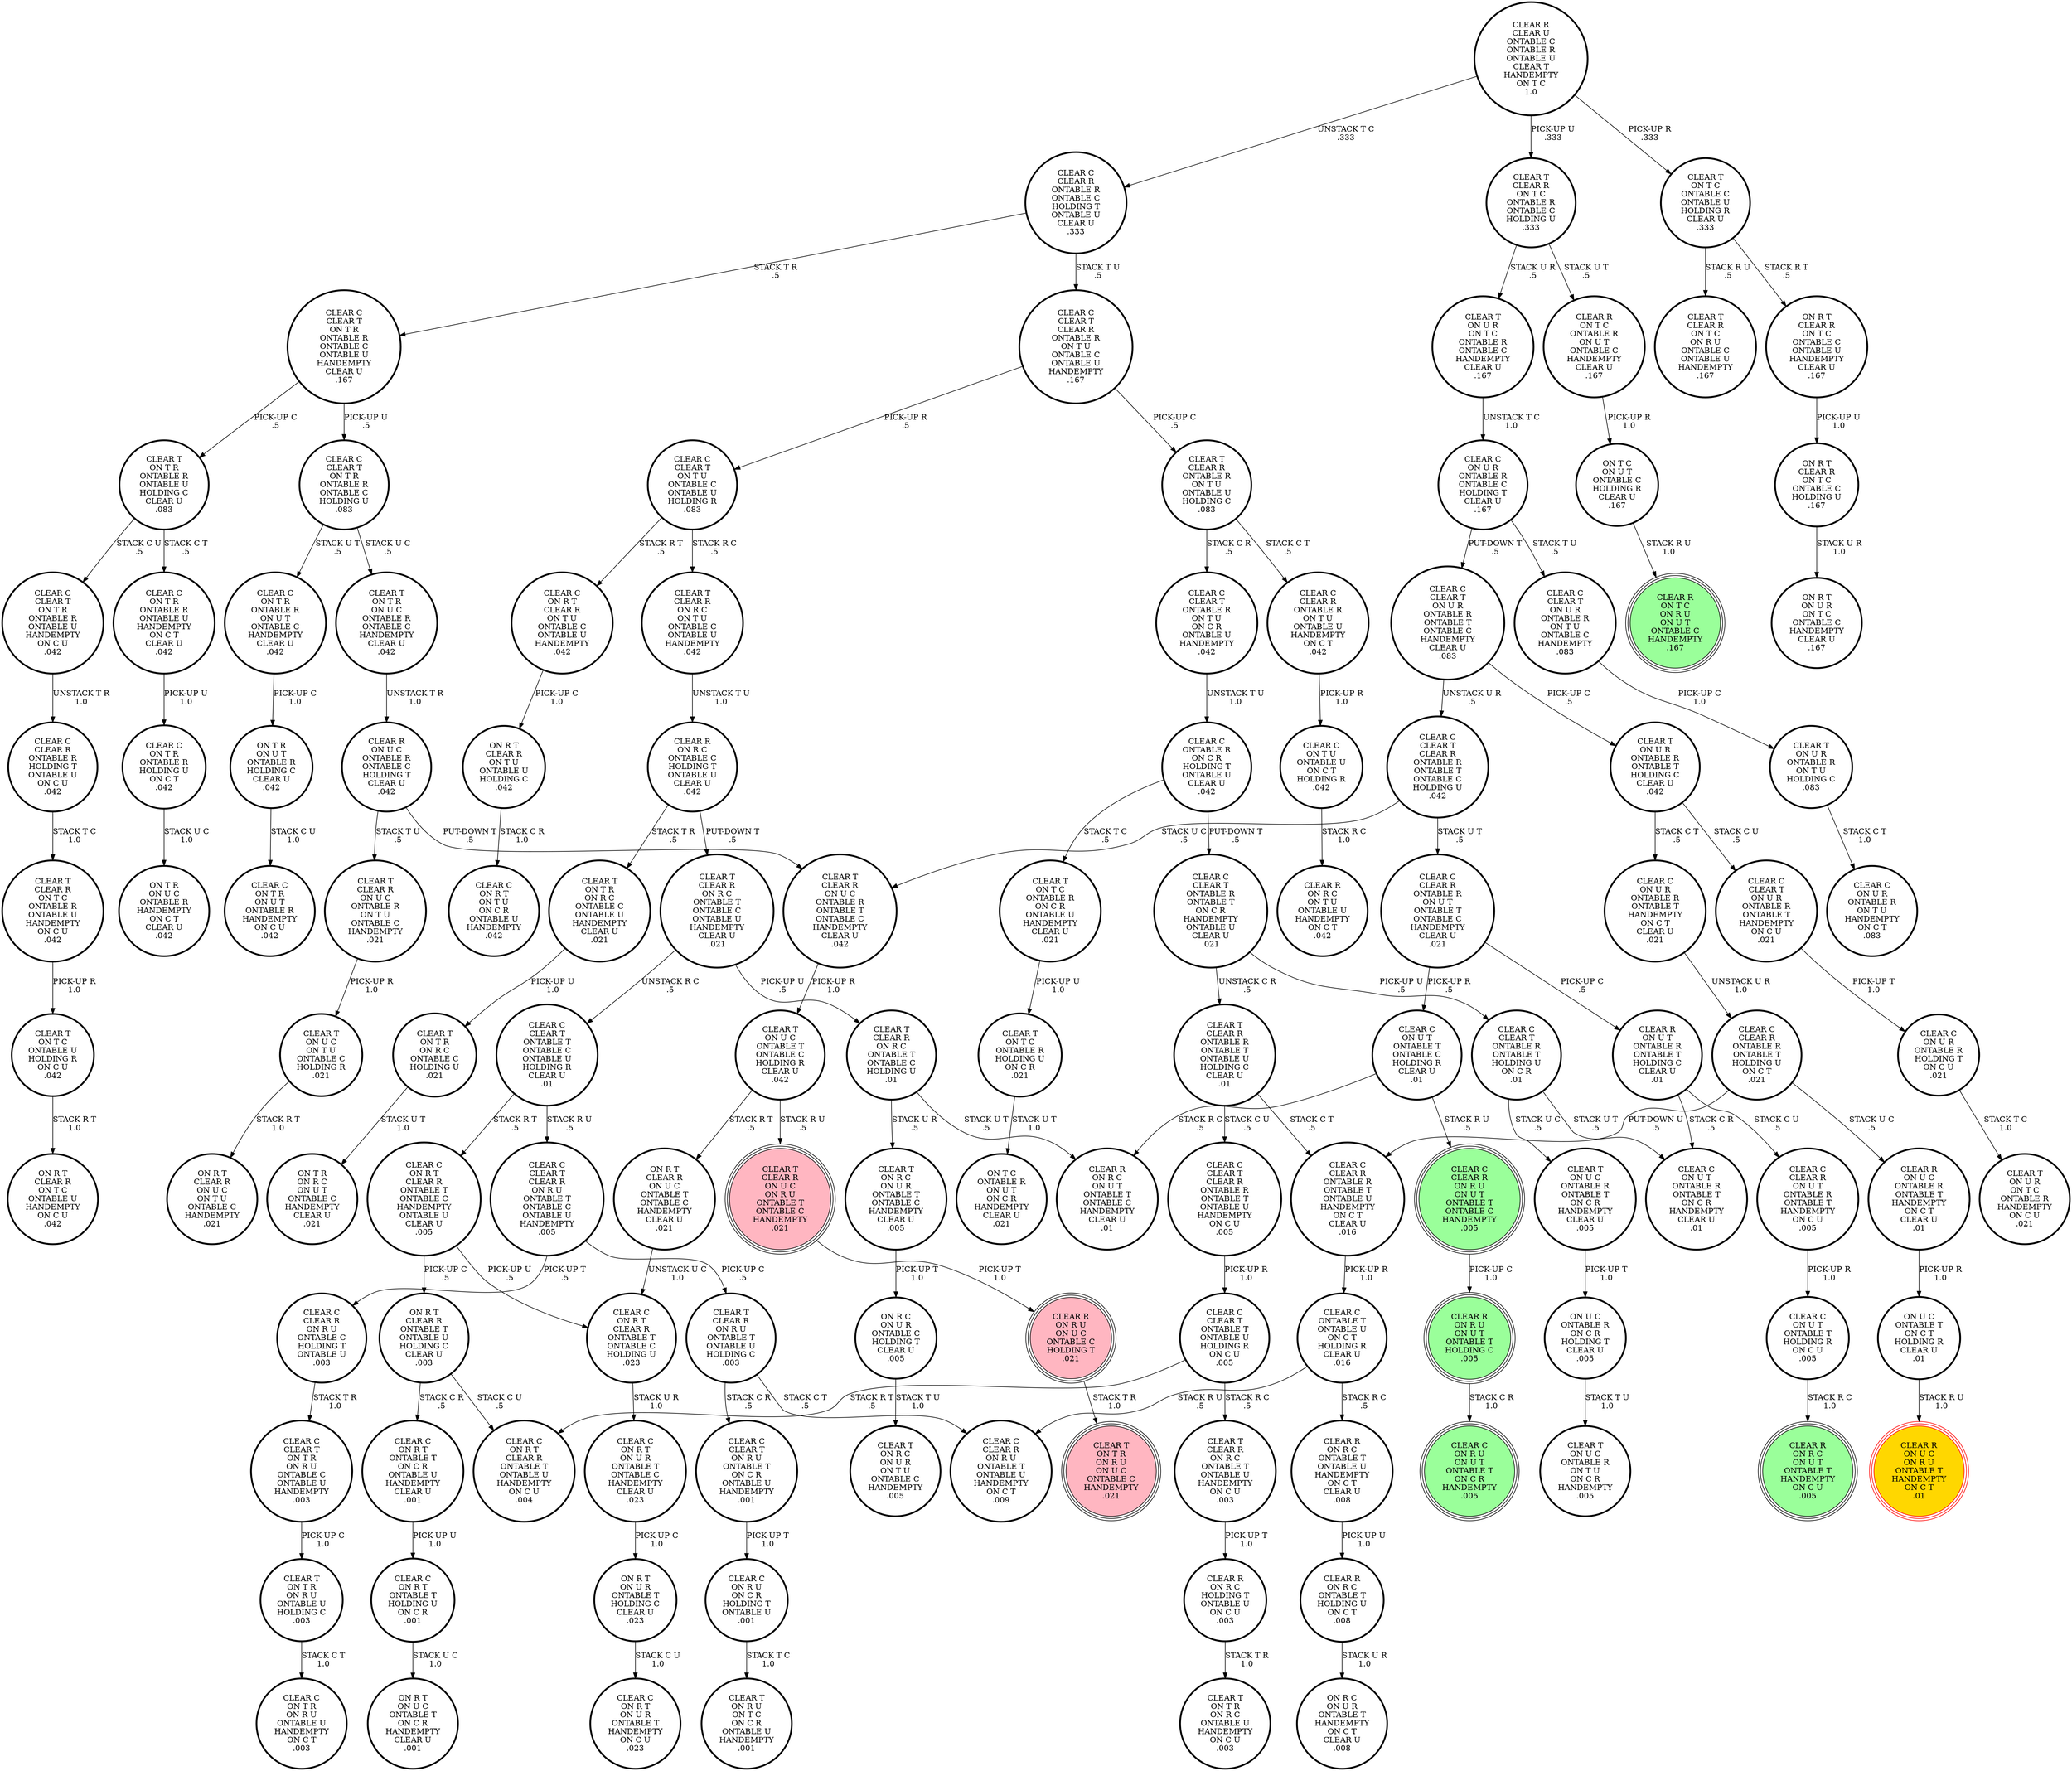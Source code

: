 digraph {
"CLEAR R\nON R C\nONTABLE T\nHOLDING U\nON C T\n.008\n" -> "ON R C\nON U R\nONTABLE T\nHANDEMPTY\nON C T\nCLEAR U\n.008\n"[label="STACK U R\n1.0\n"];
"CLEAR T\nCLEAR R\nON R C\nON T U\nONTABLE C\nONTABLE U\nHANDEMPTY\n.042\n" -> "CLEAR R\nON R C\nONTABLE C\nHOLDING T\nONTABLE U\nCLEAR U\n.042\n"[label="UNSTACK T U\n1.0\n"];
"CLEAR C\nCLEAR T\nONTABLE R\nON T U\nON C R\nONTABLE U\nHANDEMPTY\n.042\n" -> "CLEAR C\nONTABLE R\nON C R\nHOLDING T\nONTABLE U\nCLEAR U\n.042\n"[label="UNSTACK T U\n1.0\n"];
"CLEAR C\nON T R\nONTABLE R\nHOLDING U\nON C T\n.042\n" -> "ON T R\nON U C\nONTABLE R\nHANDEMPTY\nON C T\nCLEAR U\n.042\n"[label="STACK U C\n1.0\n"];
"CLEAR T\nCLEAR R\nON R C\nONTABLE T\nONTABLE C\nHOLDING U\n.01\n" -> "CLEAR T\nON R C\nON U R\nONTABLE T\nONTABLE C\nHANDEMPTY\nCLEAR U\n.005\n"[label="STACK U R\n.5\n"];
"CLEAR T\nCLEAR R\nON R C\nONTABLE T\nONTABLE C\nHOLDING U\n.01\n" -> "CLEAR R\nON R C\nON U T\nONTABLE T\nONTABLE C\nHANDEMPTY\nCLEAR U\n.01\n"[label="STACK U T\n.5\n"];
"CLEAR T\nON T R\nONTABLE R\nONTABLE U\nHOLDING C\nCLEAR U\n.083\n" -> "CLEAR C\nON T R\nONTABLE R\nONTABLE U\nHANDEMPTY\nON C T\nCLEAR U\n.042\n"[label="STACK C T\n.5\n"];
"CLEAR T\nON T R\nONTABLE R\nONTABLE U\nHOLDING C\nCLEAR U\n.083\n" -> "CLEAR C\nCLEAR T\nON T R\nONTABLE R\nONTABLE U\nHANDEMPTY\nON C U\n.042\n"[label="STACK C U\n.5\n"];
"CLEAR T\nON T R\nON U C\nONTABLE R\nONTABLE C\nHANDEMPTY\nCLEAR U\n.042\n" -> "CLEAR R\nON U C\nONTABLE R\nONTABLE C\nHOLDING T\nCLEAR U\n.042\n"[label="UNSTACK T R\n1.0\n"];
"CLEAR C\nON R T\nON U R\nONTABLE T\nONTABLE C\nHANDEMPTY\nCLEAR U\n.023\n" -> "ON R T\nON U R\nONTABLE T\nHOLDING C\nCLEAR U\n.023\n"[label="PICK-UP C\n1.0\n"];
"CLEAR C\nONTABLE T\nONTABLE U\nON C T\nHOLDING R\nCLEAR U\n.016\n" -> "CLEAR R\nON R C\nONTABLE T\nONTABLE U\nHANDEMPTY\nON C T\nCLEAR U\n.008\n"[label="STACK R C\n.5\n"];
"CLEAR C\nONTABLE T\nONTABLE U\nON C T\nHOLDING R\nCLEAR U\n.016\n" -> "CLEAR C\nCLEAR R\nON R U\nONTABLE T\nONTABLE U\nHANDEMPTY\nON C T\n.009\n"[label="STACK R U\n.5\n"];
"CLEAR T\nON T R\nON R U\nONTABLE U\nHOLDING C\n.003\n" -> "CLEAR C\nON T R\nON R U\nONTABLE U\nHANDEMPTY\nON C T\n.003\n"[label="STACK C T\n1.0\n"];
"CLEAR C\nCLEAR R\nONTABLE R\nONTABLE C\nHOLDING T\nONTABLE U\nCLEAR U\n.333\n" -> "CLEAR C\nCLEAR T\nCLEAR R\nONTABLE R\nON T U\nONTABLE C\nONTABLE U\nHANDEMPTY\n.167\n"[label="STACK T U\n.5\n"];
"CLEAR C\nCLEAR R\nONTABLE R\nONTABLE C\nHOLDING T\nONTABLE U\nCLEAR U\n.333\n" -> "CLEAR C\nCLEAR T\nON T R\nONTABLE R\nONTABLE C\nONTABLE U\nHANDEMPTY\nCLEAR U\n.167\n"[label="STACK T R\n.5\n"];
"CLEAR T\nCLEAR R\nON U C\nON R U\nONTABLE T\nONTABLE C\nHANDEMPTY\n.021\n" -> "CLEAR R\nON R U\nON U C\nONTABLE C\nHOLDING T\n.021\n"[label="PICK-UP T\n1.0\n"];
"CLEAR C\nCLEAR T\nON T R\nONTABLE R\nONTABLE U\nHANDEMPTY\nON C U\n.042\n" -> "CLEAR C\nCLEAR R\nONTABLE R\nHOLDING T\nONTABLE U\nON C U\n.042\n"[label="UNSTACK T R\n1.0\n"];
"CLEAR C\nCLEAR T\nONTABLE R\nONTABLE T\nON C R\nHANDEMPTY\nONTABLE U\nCLEAR U\n.021\n" -> "CLEAR C\nCLEAR T\nONTABLE R\nONTABLE T\nHOLDING U\nON C R\n.01\n"[label="PICK-UP U\n.5\n"];
"CLEAR C\nCLEAR T\nONTABLE R\nONTABLE T\nON C R\nHANDEMPTY\nONTABLE U\nCLEAR U\n.021\n" -> "CLEAR T\nCLEAR R\nONTABLE R\nONTABLE T\nONTABLE U\nHOLDING C\nCLEAR U\n.01\n"[label="UNSTACK C R\n.5\n"];
"CLEAR R\nON R C\nONTABLE C\nHOLDING T\nONTABLE U\nCLEAR U\n.042\n" -> "CLEAR T\nON T R\nON R C\nONTABLE C\nONTABLE U\nHANDEMPTY\nCLEAR U\n.021\n"[label="STACK T R\n.5\n"];
"CLEAR R\nON R C\nONTABLE C\nHOLDING T\nONTABLE U\nCLEAR U\n.042\n" -> "CLEAR T\nCLEAR R\nON R C\nONTABLE T\nONTABLE C\nONTABLE U\nHANDEMPTY\nCLEAR U\n.021\n"[label="PUT-DOWN T\n.5\n"];
"CLEAR C\nCLEAR T\nON T R\nON R U\nONTABLE C\nONTABLE U\nHANDEMPTY\n.003\n" -> "CLEAR T\nON T R\nON R U\nONTABLE U\nHOLDING C\n.003\n"[label="PICK-UP C\n1.0\n"];
"CLEAR C\nON U R\nONTABLE R\nONTABLE C\nHOLDING T\nCLEAR U\n.167\n" -> "CLEAR C\nCLEAR T\nON U R\nONTABLE R\nON T U\nONTABLE C\nHANDEMPTY\n.083\n"[label="STACK T U\n.5\n"];
"CLEAR C\nON U R\nONTABLE R\nONTABLE C\nHOLDING T\nCLEAR U\n.167\n" -> "CLEAR C\nCLEAR T\nON U R\nONTABLE R\nONTABLE T\nONTABLE C\nHANDEMPTY\nCLEAR U\n.083\n"[label="PUT-DOWN T\n.5\n"];
"CLEAR T\nON T R\nON R C\nONTABLE C\nHOLDING U\n.021\n" -> "ON T R\nON R C\nON U T\nONTABLE C\nHANDEMPTY\nCLEAR U\n.021\n"[label="STACK U T\n1.0\n"];
"CLEAR C\nON T R\nONTABLE R\nON U T\nONTABLE C\nHANDEMPTY\nCLEAR U\n.042\n" -> "ON T R\nON U T\nONTABLE R\nHOLDING C\nCLEAR U\n.042\n"[label="PICK-UP C\n1.0\n"];
"CLEAR C\nCLEAR T\nON U R\nONTABLE R\nONTABLE T\nONTABLE C\nHANDEMPTY\nCLEAR U\n.083\n" -> "CLEAR C\nCLEAR T\nCLEAR R\nONTABLE R\nONTABLE T\nONTABLE C\nHOLDING U\n.042\n"[label="UNSTACK U R\n.5\n"];
"CLEAR C\nCLEAR T\nON U R\nONTABLE R\nONTABLE T\nONTABLE C\nHANDEMPTY\nCLEAR U\n.083\n" -> "CLEAR T\nON U R\nONTABLE R\nONTABLE T\nHOLDING C\nCLEAR U\n.042\n"[label="PICK-UP C\n.5\n"];
"CLEAR C\nON U T\nONTABLE T\nHOLDING R\nON C U\n.005\n" -> "CLEAR R\nON R C\nON U T\nONTABLE T\nHANDEMPTY\nON C U\n.005\n"[label="STACK R C\n1.0\n"];
"CLEAR T\nCLEAR R\nON U C\nONTABLE R\nON T U\nONTABLE C\nHANDEMPTY\n.021\n" -> "CLEAR T\nON U C\nON T U\nONTABLE C\nHOLDING R\n.021\n"[label="PICK-UP R\n1.0\n"];
"CLEAR C\nCLEAR R\nONTABLE R\nHOLDING T\nONTABLE U\nON C U\n.042\n" -> "CLEAR T\nCLEAR R\nON T C\nONTABLE R\nONTABLE U\nHANDEMPTY\nON C U\n.042\n"[label="STACK T C\n1.0\n"];
"CLEAR R\nON U T\nONTABLE R\nONTABLE T\nHOLDING C\nCLEAR U\n.01\n" -> "CLEAR C\nON U T\nONTABLE R\nONTABLE T\nON C R\nHANDEMPTY\nCLEAR U\n.01\n"[label="STACK C R\n.5\n"];
"CLEAR R\nON U T\nONTABLE R\nONTABLE T\nHOLDING C\nCLEAR U\n.01\n" -> "CLEAR C\nCLEAR R\nON U T\nONTABLE R\nONTABLE T\nHANDEMPTY\nON C U\n.005\n"[label="STACK C U\n.5\n"];
"CLEAR C\nCLEAR T\nCLEAR R\nONTABLE R\nONTABLE T\nONTABLE U\nHANDEMPTY\nON C U\n.005\n" -> "CLEAR C\nCLEAR T\nONTABLE T\nONTABLE U\nHOLDING R\nON C U\n.005\n"[label="PICK-UP R\n1.0\n"];
"ON U C\nONTABLE R\nON C R\nHOLDING T\nCLEAR U\n.005\n" -> "CLEAR T\nON U C\nONTABLE R\nON T U\nON C R\nHANDEMPTY\n.005\n"[label="STACK T U\n1.0\n"];
"CLEAR C\nON T U\nONTABLE U\nON C T\nHOLDING R\n.042\n" -> "CLEAR R\nON R C\nON T U\nONTABLE U\nHANDEMPTY\nON C T\n.042\n"[label="STACK R C\n1.0\n"];
"CLEAR T\nCLEAR R\nON T C\nONTABLE R\nONTABLE C\nHOLDING U\n.333\n" -> "CLEAR T\nON U R\nON T C\nONTABLE R\nONTABLE C\nHANDEMPTY\nCLEAR U\n.167\n"[label="STACK U R\n.5\n"];
"CLEAR T\nCLEAR R\nON T C\nONTABLE R\nONTABLE C\nHOLDING U\n.333\n" -> "CLEAR R\nON T C\nONTABLE R\nON U T\nONTABLE C\nHANDEMPTY\nCLEAR U\n.167\n"[label="STACK U T\n.5\n"];
"CLEAR T\nON T C\nONTABLE U\nHOLDING R\nON C U\n.042\n" -> "ON R T\nCLEAR R\nON T C\nONTABLE U\nHANDEMPTY\nON C U\n.042\n"[label="STACK R T\n1.0\n"];
"ON R C\nON U R\nONTABLE C\nHOLDING T\nCLEAR U\n.005\n" -> "CLEAR T\nON R C\nON U R\nON T U\nONTABLE C\nHANDEMPTY\n.005\n"[label="STACK T U\n1.0\n"];
"CLEAR C\nCLEAR R\nON R U\nON U T\nONTABLE T\nONTABLE C\nHANDEMPTY\n.005\n" -> "CLEAR R\nON R U\nON U T\nONTABLE T\nHOLDING C\n.005\n"[label="PICK-UP C\n1.0\n"];
"ON R T\nCLEAR R\nON T C\nONTABLE C\nHOLDING U\n.167\n" -> "ON R T\nON U R\nON T C\nONTABLE C\nHANDEMPTY\nCLEAR U\n.167\n"[label="STACK U R\n1.0\n"];
"CLEAR R\nON T C\nONTABLE R\nON U T\nONTABLE C\nHANDEMPTY\nCLEAR U\n.167\n" -> "ON T C\nON U T\nONTABLE C\nHOLDING R\nCLEAR U\n.167\n"[label="PICK-UP R\n1.0\n"];
"CLEAR T\nON R C\nON U R\nONTABLE T\nONTABLE C\nHANDEMPTY\nCLEAR U\n.005\n" -> "ON R C\nON U R\nONTABLE C\nHOLDING T\nCLEAR U\n.005\n"[label="PICK-UP T\n1.0\n"];
"CLEAR T\nCLEAR R\nON R C\nONTABLE T\nONTABLE C\nONTABLE U\nHANDEMPTY\nCLEAR U\n.021\n" -> "CLEAR T\nCLEAR R\nON R C\nONTABLE T\nONTABLE C\nHOLDING U\n.01\n"[label="PICK-UP U\n.5\n"];
"CLEAR T\nCLEAR R\nON R C\nONTABLE T\nONTABLE C\nONTABLE U\nHANDEMPTY\nCLEAR U\n.021\n" -> "CLEAR C\nCLEAR T\nONTABLE T\nONTABLE C\nONTABLE U\nHOLDING R\nCLEAR U\n.01\n"[label="UNSTACK R C\n.5\n"];
"CLEAR C\nCLEAR R\nONTABLE R\nONTABLE T\nONTABLE U\nHANDEMPTY\nON C T\nCLEAR U\n.016\n" -> "CLEAR C\nONTABLE T\nONTABLE U\nON C T\nHOLDING R\nCLEAR U\n.016\n"[label="PICK-UP R\n1.0\n"];
"CLEAR C\nON T R\nONTABLE R\nONTABLE U\nHANDEMPTY\nON C T\nCLEAR U\n.042\n" -> "CLEAR C\nON T R\nONTABLE R\nHOLDING U\nON C T\n.042\n"[label="PICK-UP U\n1.0\n"];
"ON R T\nCLEAR R\nON T U\nONTABLE U\nHOLDING C\n.042\n" -> "CLEAR C\nON R T\nON T U\nON C R\nONTABLE U\nHANDEMPTY\n.042\n"[label="STACK C R\n1.0\n"];
"CLEAR T\nON U R\nONTABLE R\nON T U\nHOLDING C\n.083\n" -> "CLEAR C\nON U R\nONTABLE R\nON T U\nHANDEMPTY\nON C T\n.083\n"[label="STACK C T\n1.0\n"];
"CLEAR C\nON R T\nCLEAR R\nONTABLE T\nONTABLE C\nHOLDING U\n.023\n" -> "CLEAR C\nON R T\nON U R\nONTABLE T\nONTABLE C\nHANDEMPTY\nCLEAR U\n.023\n"[label="STACK U R\n1.0\n"];
"CLEAR C\nCLEAR T\nON T R\nONTABLE R\nONTABLE C\nONTABLE U\nHANDEMPTY\nCLEAR U\n.167\n" -> "CLEAR C\nCLEAR T\nON T R\nONTABLE R\nONTABLE C\nHOLDING U\n.083\n"[label="PICK-UP U\n.5\n"];
"CLEAR C\nCLEAR T\nON T R\nONTABLE R\nONTABLE C\nONTABLE U\nHANDEMPTY\nCLEAR U\n.167\n" -> "CLEAR T\nON T R\nONTABLE R\nONTABLE U\nHOLDING C\nCLEAR U\n.083\n"[label="PICK-UP C\n.5\n"];
"CLEAR C\nCLEAR T\nCLEAR R\nONTABLE R\nON T U\nONTABLE C\nONTABLE U\nHANDEMPTY\n.167\n" -> "CLEAR T\nCLEAR R\nONTABLE R\nON T U\nONTABLE U\nHOLDING C\n.083\n"[label="PICK-UP C\n.5\n"];
"CLEAR C\nCLEAR T\nCLEAR R\nONTABLE R\nON T U\nONTABLE C\nONTABLE U\nHANDEMPTY\n.167\n" -> "CLEAR C\nCLEAR T\nON T U\nONTABLE C\nONTABLE U\nHOLDING R\n.083\n"[label="PICK-UP R\n.5\n"];
"CLEAR C\nONTABLE R\nON C R\nHOLDING T\nONTABLE U\nCLEAR U\n.042\n" -> "CLEAR C\nCLEAR T\nONTABLE R\nONTABLE T\nON C R\nHANDEMPTY\nONTABLE U\nCLEAR U\n.021\n"[label="PUT-DOWN T\n.5\n"];
"CLEAR C\nONTABLE R\nON C R\nHOLDING T\nONTABLE U\nCLEAR U\n.042\n" -> "CLEAR T\nON T C\nONTABLE R\nON C R\nONTABLE U\nHANDEMPTY\nCLEAR U\n.021\n"[label="STACK T C\n.5\n"];
"CLEAR C\nON R T\nONTABLE T\nHOLDING U\nON C R\n.001\n" -> "ON R T\nON U C\nONTABLE T\nON C R\nHANDEMPTY\nCLEAR U\n.001\n"[label="STACK U C\n1.0\n"];
"ON R T\nON U R\nONTABLE T\nHOLDING C\nCLEAR U\n.023\n" -> "CLEAR C\nON R T\nON U R\nONTABLE T\nHANDEMPTY\nON C U\n.023\n"[label="STACK C U\n1.0\n"];
"CLEAR C\nCLEAR R\nON U T\nONTABLE R\nONTABLE T\nHANDEMPTY\nON C U\n.005\n" -> "CLEAR C\nON U T\nONTABLE T\nHOLDING R\nON C U\n.005\n"[label="PICK-UP R\n1.0\n"];
"CLEAR T\nON T R\nON R C\nONTABLE C\nONTABLE U\nHANDEMPTY\nCLEAR U\n.021\n" -> "CLEAR T\nON T R\nON R C\nONTABLE C\nHOLDING U\n.021\n"[label="PICK-UP U\n1.0\n"];
"ON T C\nON U T\nONTABLE C\nHOLDING R\nCLEAR U\n.167\n" -> "CLEAR R\nON T C\nON R U\nON U T\nONTABLE C\nHANDEMPTY\n.167\n"[label="STACK R U\n1.0\n"];
"ON U C\nONTABLE T\nON C T\nHOLDING R\nCLEAR U\n.01\n" -> "CLEAR R\nON U C\nON R U\nONTABLE T\nHANDEMPTY\nON C T\n.01\n"[label="STACK R U\n1.0\n"];
"CLEAR T\nON T C\nONTABLE C\nONTABLE U\nHOLDING R\nCLEAR U\n.333\n" -> "CLEAR T\nCLEAR R\nON T C\nON R U\nONTABLE C\nONTABLE U\nHANDEMPTY\n.167\n"[label="STACK R U\n.5\n"];
"CLEAR T\nON T C\nONTABLE C\nONTABLE U\nHOLDING R\nCLEAR U\n.333\n" -> "ON R T\nCLEAR R\nON T C\nONTABLE C\nONTABLE U\nHANDEMPTY\nCLEAR U\n.167\n"[label="STACK R T\n.5\n"];
"CLEAR C\nCLEAR R\nON R U\nONTABLE C\nHOLDING T\nONTABLE U\n.003\n" -> "CLEAR C\nCLEAR T\nON T R\nON R U\nONTABLE C\nONTABLE U\nHANDEMPTY\n.003\n"[label="STACK T R\n1.0\n"];
"CLEAR R\nON R U\nON U T\nONTABLE T\nHOLDING C\n.005\n" -> "CLEAR C\nON R U\nON U T\nONTABLE T\nON C R\nHANDEMPTY\n.005\n"[label="STACK C R\n1.0\n"];
"CLEAR R\nON R C\nHOLDING T\nONTABLE U\nON C U\n.003\n" -> "CLEAR T\nON T R\nON R C\nONTABLE U\nHANDEMPTY\nON C U\n.003\n"[label="STACK T R\n1.0\n"];
"ON R T\nCLEAR R\nONTABLE T\nONTABLE U\nHOLDING C\nCLEAR U\n.003\n" -> "CLEAR C\nON R T\nCLEAR R\nONTABLE T\nONTABLE U\nHANDEMPTY\nON C U\n.004\n"[label="STACK C U\n.5\n"];
"ON R T\nCLEAR R\nONTABLE T\nONTABLE U\nHOLDING C\nCLEAR U\n.003\n" -> "CLEAR C\nON R T\nONTABLE T\nON C R\nONTABLE U\nHANDEMPTY\nCLEAR U\n.001\n"[label="STACK C R\n.5\n"];
"CLEAR T\nON U C\nON T U\nONTABLE C\nHOLDING R\n.021\n" -> "ON R T\nCLEAR R\nON U C\nON T U\nONTABLE C\nHANDEMPTY\n.021\n"[label="STACK R T\n1.0\n"];
"CLEAR R\nON R C\nONTABLE T\nONTABLE U\nHANDEMPTY\nON C T\nCLEAR U\n.008\n" -> "CLEAR R\nON R C\nONTABLE T\nHOLDING U\nON C T\n.008\n"[label="PICK-UP U\n1.0\n"];
"CLEAR T\nCLEAR R\nON U C\nONTABLE R\nONTABLE T\nONTABLE C\nHANDEMPTY\nCLEAR U\n.042\n" -> "CLEAR T\nON U C\nONTABLE T\nONTABLE C\nHOLDING R\nCLEAR U\n.042\n"[label="PICK-UP R\n1.0\n"];
"CLEAR C\nCLEAR R\nONTABLE R\nONTABLE T\nHOLDING U\nON C T\n.021\n" -> "CLEAR R\nON U C\nONTABLE R\nONTABLE T\nHANDEMPTY\nON C T\nCLEAR U\n.01\n"[label="STACK U C\n.5\n"];
"CLEAR C\nCLEAR R\nONTABLE R\nONTABLE T\nHOLDING U\nON C T\n.021\n" -> "CLEAR C\nCLEAR R\nONTABLE R\nONTABLE T\nONTABLE U\nHANDEMPTY\nON C T\nCLEAR U\n.016\n"[label="PUT-DOWN U\n.5\n"];
"CLEAR C\nCLEAR T\nONTABLE T\nONTABLE U\nHOLDING R\nON C U\n.005\n" -> "CLEAR C\nON R T\nCLEAR R\nONTABLE T\nONTABLE U\nHANDEMPTY\nON C U\n.004\n"[label="STACK R T\n.5\n"];
"CLEAR C\nCLEAR T\nONTABLE T\nONTABLE U\nHOLDING R\nON C U\n.005\n" -> "CLEAR T\nCLEAR R\nON R C\nONTABLE T\nONTABLE U\nHANDEMPTY\nON C U\n.003\n"[label="STACK R C\n.5\n"];
"CLEAR T\nCLEAR R\nON R U\nONTABLE T\nONTABLE U\nHOLDING C\n.003\n" -> "CLEAR C\nCLEAR R\nON R U\nONTABLE T\nONTABLE U\nHANDEMPTY\nON C T\n.009\n"[label="STACK C T\n.5\n"];
"CLEAR T\nCLEAR R\nON R U\nONTABLE T\nONTABLE U\nHOLDING C\n.003\n" -> "CLEAR C\nCLEAR T\nON R U\nONTABLE T\nON C R\nONTABLE U\nHANDEMPTY\n.001\n"[label="STACK C R\n.5\n"];
"ON R T\nCLEAR R\nON U C\nONTABLE T\nONTABLE C\nHANDEMPTY\nCLEAR U\n.021\n" -> "CLEAR C\nON R T\nCLEAR R\nONTABLE T\nONTABLE C\nHOLDING U\n.023\n"[label="UNSTACK U C\n1.0\n"];
"CLEAR C\nCLEAR T\nCLEAR R\nON R U\nONTABLE T\nONTABLE C\nONTABLE U\nHANDEMPTY\n.005\n" -> "CLEAR T\nCLEAR R\nON R U\nONTABLE T\nONTABLE U\nHOLDING C\n.003\n"[label="PICK-UP C\n.5\n"];
"CLEAR C\nCLEAR T\nCLEAR R\nON R U\nONTABLE T\nONTABLE C\nONTABLE U\nHANDEMPTY\n.005\n" -> "CLEAR C\nCLEAR R\nON R U\nONTABLE C\nHOLDING T\nONTABLE U\n.003\n"[label="PICK-UP T\n.5\n"];
"ON R T\nCLEAR R\nON T C\nONTABLE C\nONTABLE U\nHANDEMPTY\nCLEAR U\n.167\n" -> "ON R T\nCLEAR R\nON T C\nONTABLE C\nHOLDING U\n.167\n"[label="PICK-UP U\n1.0\n"];
"CLEAR C\nCLEAR T\nON T R\nONTABLE R\nONTABLE C\nHOLDING U\n.083\n" -> "CLEAR T\nON T R\nON U C\nONTABLE R\nONTABLE C\nHANDEMPTY\nCLEAR U\n.042\n"[label="STACK U C\n.5\n"];
"CLEAR C\nCLEAR T\nON T R\nONTABLE R\nONTABLE C\nHOLDING U\n.083\n" -> "CLEAR C\nON T R\nONTABLE R\nON U T\nONTABLE C\nHANDEMPTY\nCLEAR U\n.042\n"[label="STACK U T\n.5\n"];
"CLEAR T\nON U C\nONTABLE R\nONTABLE T\nON C R\nHANDEMPTY\nCLEAR U\n.005\n" -> "ON U C\nONTABLE R\nON C R\nHOLDING T\nCLEAR U\n.005\n"[label="PICK-UP T\n1.0\n"];
"ON T R\nON U T\nONTABLE R\nHOLDING C\nCLEAR U\n.042\n" -> "CLEAR C\nON T R\nON U T\nONTABLE R\nHANDEMPTY\nON C U\n.042\n"[label="STACK C U\n1.0\n"];
"CLEAR T\nCLEAR R\nON T C\nONTABLE R\nONTABLE U\nHANDEMPTY\nON C U\n.042\n" -> "CLEAR T\nON T C\nONTABLE U\nHOLDING R\nON C U\n.042\n"[label="PICK-UP R\n1.0\n"];
"CLEAR C\nCLEAR T\nCLEAR R\nONTABLE R\nONTABLE T\nONTABLE C\nHOLDING U\n.042\n" -> "CLEAR T\nCLEAR R\nON U C\nONTABLE R\nONTABLE T\nONTABLE C\nHANDEMPTY\nCLEAR U\n.042\n"[label="STACK U C\n.5\n"];
"CLEAR C\nCLEAR T\nCLEAR R\nONTABLE R\nONTABLE T\nONTABLE C\nHOLDING U\n.042\n" -> "CLEAR C\nCLEAR R\nONTABLE R\nON U T\nONTABLE T\nONTABLE C\nHANDEMPTY\nCLEAR U\n.021\n"[label="STACK U T\n.5\n"];
"CLEAR C\nON U R\nONTABLE R\nONTABLE T\nHANDEMPTY\nON C T\nCLEAR U\n.021\n" -> "CLEAR C\nCLEAR R\nONTABLE R\nONTABLE T\nHOLDING U\nON C T\n.021\n"[label="UNSTACK U R\n1.0\n"];
"CLEAR R\nON R U\nON U C\nONTABLE C\nHOLDING T\n.021\n" -> "CLEAR T\nON T R\nON R U\nON U C\nONTABLE C\nHANDEMPTY\n.021\n"[label="STACK T R\n1.0\n"];
"CLEAR C\nCLEAR T\nON U R\nONTABLE R\nON T U\nONTABLE C\nHANDEMPTY\n.083\n" -> "CLEAR T\nON U R\nONTABLE R\nON T U\nHOLDING C\n.083\n"[label="PICK-UP C\n1.0\n"];
"CLEAR C\nON R T\nCLEAR R\nONTABLE T\nONTABLE C\nHANDEMPTY\nONTABLE U\nCLEAR U\n.005\n" -> "ON R T\nCLEAR R\nONTABLE T\nONTABLE U\nHOLDING C\nCLEAR U\n.003\n"[label="PICK-UP C\n.5\n"];
"CLEAR C\nON R T\nCLEAR R\nONTABLE T\nONTABLE C\nHANDEMPTY\nONTABLE U\nCLEAR U\n.005\n" -> "CLEAR C\nON R T\nCLEAR R\nONTABLE T\nONTABLE C\nHOLDING U\n.023\n"[label="PICK-UP U\n.5\n"];
"CLEAR T\nON T C\nONTABLE R\nHOLDING U\nON C R\n.021\n" -> "ON T C\nONTABLE R\nON U T\nON C R\nHANDEMPTY\nCLEAR U\n.021\n"[label="STACK U T\n1.0\n"];
"CLEAR C\nCLEAR T\nON U R\nONTABLE R\nONTABLE T\nHANDEMPTY\nON C U\n.021\n" -> "CLEAR C\nON U R\nONTABLE R\nHOLDING T\nON C U\n.021\n"[label="PICK-UP T\n1.0\n"];
"CLEAR R\nCLEAR U\nONTABLE C\nONTABLE R\nONTABLE U\nCLEAR T\nHANDEMPTY\nON T C\n1.0\n" -> "CLEAR C\nCLEAR R\nONTABLE R\nONTABLE C\nHOLDING T\nONTABLE U\nCLEAR U\n.333\n"[label="UNSTACK T C\n.333\n"];
"CLEAR R\nCLEAR U\nONTABLE C\nONTABLE R\nONTABLE U\nCLEAR T\nHANDEMPTY\nON T C\n1.0\n" -> "CLEAR T\nCLEAR R\nON T C\nONTABLE R\nONTABLE C\nHOLDING U\n.333\n"[label="PICK-UP U\n.333\n"];
"CLEAR R\nCLEAR U\nONTABLE C\nONTABLE R\nONTABLE U\nCLEAR T\nHANDEMPTY\nON T C\n1.0\n" -> "CLEAR T\nON T C\nONTABLE C\nONTABLE U\nHOLDING R\nCLEAR U\n.333\n"[label="PICK-UP R\n.333\n"];
"CLEAR R\nON U C\nONTABLE R\nONTABLE C\nHOLDING T\nCLEAR U\n.042\n" -> "CLEAR T\nCLEAR R\nON U C\nONTABLE R\nONTABLE T\nONTABLE C\nHANDEMPTY\nCLEAR U\n.042\n"[label="PUT-DOWN T\n.5\n"];
"CLEAR R\nON U C\nONTABLE R\nONTABLE C\nHOLDING T\nCLEAR U\n.042\n" -> "CLEAR T\nCLEAR R\nON U C\nONTABLE R\nON T U\nONTABLE C\nHANDEMPTY\n.021\n"[label="STACK T U\n.5\n"];
"CLEAR C\nCLEAR R\nONTABLE R\nON T U\nONTABLE U\nHANDEMPTY\nON C T\n.042\n" -> "CLEAR C\nON T U\nONTABLE U\nON C T\nHOLDING R\n.042\n"[label="PICK-UP R\n1.0\n"];
"CLEAR T\nON U R\nON T C\nONTABLE R\nONTABLE C\nHANDEMPTY\nCLEAR U\n.167\n" -> "CLEAR C\nON U R\nONTABLE R\nONTABLE C\nHOLDING T\nCLEAR U\n.167\n"[label="UNSTACK T C\n1.0\n"];
"CLEAR C\nON R U\nON C R\nHOLDING T\nONTABLE U\n.001\n" -> "CLEAR T\nON R U\nON T C\nON C R\nONTABLE U\nHANDEMPTY\n.001\n"[label="STACK T C\n1.0\n"];
"CLEAR C\nON U R\nONTABLE R\nHOLDING T\nON C U\n.021\n" -> "CLEAR T\nON U R\nON T C\nONTABLE R\nHANDEMPTY\nON C U\n.021\n"[label="STACK T C\n1.0\n"];
"CLEAR C\nCLEAR T\nON R U\nONTABLE T\nON C R\nONTABLE U\nHANDEMPTY\n.001\n" -> "CLEAR C\nON R U\nON C R\nHOLDING T\nONTABLE U\n.001\n"[label="PICK-UP T\n1.0\n"];
"CLEAR T\nON U C\nONTABLE T\nONTABLE C\nHOLDING R\nCLEAR U\n.042\n" -> "CLEAR T\nCLEAR R\nON U C\nON R U\nONTABLE T\nONTABLE C\nHANDEMPTY\n.021\n"[label="STACK R U\n.5\n"];
"CLEAR T\nON U C\nONTABLE T\nONTABLE C\nHOLDING R\nCLEAR U\n.042\n" -> "ON R T\nCLEAR R\nON U C\nONTABLE T\nONTABLE C\nHANDEMPTY\nCLEAR U\n.021\n"[label="STACK R T\n.5\n"];
"CLEAR C\nCLEAR R\nONTABLE R\nON U T\nONTABLE T\nONTABLE C\nHANDEMPTY\nCLEAR U\n.021\n" -> "CLEAR C\nON U T\nONTABLE T\nONTABLE C\nHOLDING R\nCLEAR U\n.01\n"[label="PICK-UP R\n.5\n"];
"CLEAR C\nCLEAR R\nONTABLE R\nON U T\nONTABLE T\nONTABLE C\nHANDEMPTY\nCLEAR U\n.021\n" -> "CLEAR R\nON U T\nONTABLE R\nONTABLE T\nHOLDING C\nCLEAR U\n.01\n"[label="PICK-UP C\n.5\n"];
"CLEAR C\nCLEAR T\nONTABLE R\nONTABLE T\nHOLDING U\nON C R\n.01\n" -> "CLEAR C\nON U T\nONTABLE R\nONTABLE T\nON C R\nHANDEMPTY\nCLEAR U\n.01\n"[label="STACK U T\n.5\n"];
"CLEAR C\nCLEAR T\nONTABLE R\nONTABLE T\nHOLDING U\nON C R\n.01\n" -> "CLEAR T\nON U C\nONTABLE R\nONTABLE T\nON C R\nHANDEMPTY\nCLEAR U\n.005\n"[label="STACK U C\n.5\n"];
"CLEAR R\nON U C\nONTABLE R\nONTABLE T\nHANDEMPTY\nON C T\nCLEAR U\n.01\n" -> "ON U C\nONTABLE T\nON C T\nHOLDING R\nCLEAR U\n.01\n"[label="PICK-UP R\n1.0\n"];
"CLEAR C\nON U T\nONTABLE T\nONTABLE C\nHOLDING R\nCLEAR U\n.01\n" -> "CLEAR C\nCLEAR R\nON R U\nON U T\nONTABLE T\nONTABLE C\nHANDEMPTY\n.005\n"[label="STACK R U\n.5\n"];
"CLEAR C\nON U T\nONTABLE T\nONTABLE C\nHOLDING R\nCLEAR U\n.01\n" -> "CLEAR R\nON R C\nON U T\nONTABLE T\nONTABLE C\nHANDEMPTY\nCLEAR U\n.01\n"[label="STACK R C\n.5\n"];
"CLEAR T\nON U R\nONTABLE R\nONTABLE T\nHOLDING C\nCLEAR U\n.042\n" -> "CLEAR C\nON U R\nONTABLE R\nONTABLE T\nHANDEMPTY\nON C T\nCLEAR U\n.021\n"[label="STACK C T\n.5\n"];
"CLEAR T\nON U R\nONTABLE R\nONTABLE T\nHOLDING C\nCLEAR U\n.042\n" -> "CLEAR C\nCLEAR T\nON U R\nONTABLE R\nONTABLE T\nHANDEMPTY\nON C U\n.021\n"[label="STACK C U\n.5\n"];
"CLEAR C\nCLEAR T\nON T U\nONTABLE C\nONTABLE U\nHOLDING R\n.083\n" -> "CLEAR C\nON R T\nCLEAR R\nON T U\nONTABLE C\nONTABLE U\nHANDEMPTY\n.042\n"[label="STACK R T\n.5\n"];
"CLEAR C\nCLEAR T\nON T U\nONTABLE C\nONTABLE U\nHOLDING R\n.083\n" -> "CLEAR T\nCLEAR R\nON R C\nON T U\nONTABLE C\nONTABLE U\nHANDEMPTY\n.042\n"[label="STACK R C\n.5\n"];
"CLEAR C\nCLEAR T\nONTABLE T\nONTABLE C\nONTABLE U\nHOLDING R\nCLEAR U\n.01\n" -> "CLEAR C\nON R T\nCLEAR R\nONTABLE T\nONTABLE C\nHANDEMPTY\nONTABLE U\nCLEAR U\n.005\n"[label="STACK R T\n.5\n"];
"CLEAR C\nCLEAR T\nONTABLE T\nONTABLE C\nONTABLE U\nHOLDING R\nCLEAR U\n.01\n" -> "CLEAR C\nCLEAR T\nCLEAR R\nON R U\nONTABLE T\nONTABLE C\nONTABLE U\nHANDEMPTY\n.005\n"[label="STACK R U\n.5\n"];
"CLEAR T\nCLEAR R\nONTABLE R\nONTABLE T\nONTABLE U\nHOLDING C\nCLEAR U\n.01\n" -> "CLEAR C\nCLEAR R\nONTABLE R\nONTABLE T\nONTABLE U\nHANDEMPTY\nON C T\nCLEAR U\n.016\n"[label="STACK C T\n.5\n"];
"CLEAR T\nCLEAR R\nONTABLE R\nONTABLE T\nONTABLE U\nHOLDING C\nCLEAR U\n.01\n" -> "CLEAR C\nCLEAR T\nCLEAR R\nONTABLE R\nONTABLE T\nONTABLE U\nHANDEMPTY\nON C U\n.005\n"[label="STACK C U\n.5\n"];
"CLEAR C\nON R T\nCLEAR R\nON T U\nONTABLE C\nONTABLE U\nHANDEMPTY\n.042\n" -> "ON R T\nCLEAR R\nON T U\nONTABLE U\nHOLDING C\n.042\n"[label="PICK-UP C\n1.0\n"];
"CLEAR T\nON T C\nONTABLE R\nON C R\nONTABLE U\nHANDEMPTY\nCLEAR U\n.021\n" -> "CLEAR T\nON T C\nONTABLE R\nHOLDING U\nON C R\n.021\n"[label="PICK-UP U\n1.0\n"];
"CLEAR T\nCLEAR R\nONTABLE R\nON T U\nONTABLE U\nHOLDING C\n.083\n" -> "CLEAR C\nCLEAR R\nONTABLE R\nON T U\nONTABLE U\nHANDEMPTY\nON C T\n.042\n"[label="STACK C T\n.5\n"];
"CLEAR T\nCLEAR R\nONTABLE R\nON T U\nONTABLE U\nHOLDING C\n.083\n" -> "CLEAR C\nCLEAR T\nONTABLE R\nON T U\nON C R\nONTABLE U\nHANDEMPTY\n.042\n"[label="STACK C R\n.5\n"];
"CLEAR T\nCLEAR R\nON R C\nONTABLE T\nONTABLE U\nHANDEMPTY\nON C U\n.003\n" -> "CLEAR R\nON R C\nHOLDING T\nONTABLE U\nON C U\n.003\n"[label="PICK-UP T\n1.0\n"];
"CLEAR C\nON R T\nONTABLE T\nON C R\nONTABLE U\nHANDEMPTY\nCLEAR U\n.001\n" -> "CLEAR C\nON R T\nONTABLE T\nHOLDING U\nON C R\n.001\n"[label="PICK-UP U\n1.0\n"];
"CLEAR T\nON U R\nON T C\nONTABLE R\nHANDEMPTY\nON C U\n.021\n" [shape=circle, penwidth=3];
"CLEAR C\nON R T\nON T U\nON C R\nONTABLE U\nHANDEMPTY\n.042\n" [shape=circle, penwidth=3];
"CLEAR C\nON R T\nON U R\nONTABLE T\nHANDEMPTY\nON C U\n.023\n" [shape=circle, penwidth=3];
"CLEAR R\nON U C\nON R U\nONTABLE T\nHANDEMPTY\nON C T\n.01\n" [shape=circle, style=filled color=red, fillcolor=gold, peripheries=3];
"ON T R\nON U C\nONTABLE R\nHANDEMPTY\nON C T\nCLEAR U\n.042\n" [shape=circle, penwidth=3];
"CLEAR T\nCLEAR R\nON T C\nON R U\nONTABLE C\nONTABLE U\nHANDEMPTY\n.167\n" [shape=circle, penwidth=3];
"CLEAR C\nON T R\nON R U\nONTABLE U\nHANDEMPTY\nON C T\n.003\n" [shape=circle, penwidth=3];
"CLEAR T\nON R U\nON T C\nON C R\nONTABLE U\nHANDEMPTY\n.001\n" [shape=circle, penwidth=3];
"CLEAR C\nON U T\nONTABLE R\nONTABLE T\nON C R\nHANDEMPTY\nCLEAR U\n.01\n" [shape=circle, penwidth=3];
"CLEAR C\nON R T\nCLEAR R\nONTABLE T\nONTABLE U\nHANDEMPTY\nON C U\n.004\n" [shape=circle, penwidth=3];
"CLEAR T\nON R C\nON U R\nON T U\nONTABLE C\nHANDEMPTY\n.005\n" [shape=circle, penwidth=3];
"CLEAR C\nON R U\nON U T\nONTABLE T\nON C R\nHANDEMPTY\n.005\n" [shape=circle, style=filled, fillcolor=palegreen1, peripheries=3];
"CLEAR T\nON T R\nON R C\nONTABLE U\nHANDEMPTY\nON C U\n.003\n" [shape=circle, penwidth=3];
"CLEAR C\nCLEAR R\nON R U\nONTABLE T\nONTABLE U\nHANDEMPTY\nON C T\n.009\n" [shape=circle, penwidth=3];
"CLEAR R\nON R C\nON T U\nONTABLE U\nHANDEMPTY\nON C T\n.042\n" [shape=circle, penwidth=3];
"ON T R\nON R C\nON U T\nONTABLE C\nHANDEMPTY\nCLEAR U\n.021\n" [shape=circle, penwidth=3];
"ON R T\nON U C\nONTABLE T\nON C R\nHANDEMPTY\nCLEAR U\n.001\n" [shape=circle, penwidth=3];
"ON R T\nCLEAR R\nON U C\nON T U\nONTABLE C\nHANDEMPTY\n.021\n" [shape=circle, penwidth=3];
"ON T C\nONTABLE R\nON U T\nON C R\nHANDEMPTY\nCLEAR U\n.021\n" [shape=circle, penwidth=3];
"CLEAR T\nON U C\nONTABLE R\nON T U\nON C R\nHANDEMPTY\n.005\n" [shape=circle, penwidth=3];
"CLEAR T\nON T R\nON R U\nON U C\nONTABLE C\nHANDEMPTY\n.021\n" [shape=circle, style=filled, fillcolor=lightpink, peripheries=3];
"ON R T\nON U R\nON T C\nONTABLE C\nHANDEMPTY\nCLEAR U\n.167\n" [shape=circle, penwidth=3];
"CLEAR C\nON U R\nONTABLE R\nON T U\nHANDEMPTY\nON C T\n.083\n" [shape=circle, penwidth=3];
"ON R C\nON U R\nONTABLE T\nHANDEMPTY\nON C T\nCLEAR U\n.008\n" [shape=circle, penwidth=3];
"CLEAR C\nON T R\nON U T\nONTABLE R\nHANDEMPTY\nON C U\n.042\n" [shape=circle, penwidth=3];
"CLEAR R\nON R C\nON U T\nONTABLE T\nONTABLE C\nHANDEMPTY\nCLEAR U\n.01\n" [shape=circle, penwidth=3];
"CLEAR R\nON R C\nON U T\nONTABLE T\nHANDEMPTY\nON C U\n.005\n" [shape=circle, style=filled, fillcolor=palegreen1, peripheries=3];
"CLEAR R\nON T C\nON R U\nON U T\nONTABLE C\nHANDEMPTY\n.167\n" [shape=circle, style=filled, fillcolor=palegreen1, peripheries=3];
"ON R T\nCLEAR R\nON T C\nONTABLE U\nHANDEMPTY\nON C U\n.042\n" [shape=circle, penwidth=3];
"CLEAR T\nON U R\nON T C\nONTABLE R\nHANDEMPTY\nON C U\n.021\n" [shape=circle, penwidth=3];
"CLEAR C\nON R T\nON T U\nON C R\nONTABLE U\nHANDEMPTY\n.042\n" [shape=circle, penwidth=3];
"CLEAR C\nCLEAR T\nCLEAR R\nONTABLE R\nONTABLE T\nONTABLE U\nHANDEMPTY\nON C U\n.005\n" [shape=circle, penwidth=3];
"CLEAR T\nON U C\nON T U\nONTABLE C\nHOLDING R\n.021\n" [shape=circle, penwidth=3];
"CLEAR C\nON R T\nON U R\nONTABLE T\nONTABLE C\nHANDEMPTY\nCLEAR U\n.023\n" [shape=circle, penwidth=3];
"CLEAR T\nON U R\nON T C\nONTABLE R\nONTABLE C\nHANDEMPTY\nCLEAR U\n.167\n" [shape=circle, penwidth=3];
"CLEAR C\nON T U\nONTABLE U\nON C T\nHOLDING R\n.042\n" [shape=circle, penwidth=3];
"CLEAR T\nON T R\nON R C\nONTABLE C\nONTABLE U\nHANDEMPTY\nCLEAR U\n.021\n" [shape=circle, penwidth=3];
"CLEAR C\nON R T\nON U R\nONTABLE T\nHANDEMPTY\nON C U\n.023\n" [shape=circle, penwidth=3];
"CLEAR R\nON R C\nHOLDING T\nONTABLE U\nON C U\n.003\n" [shape=circle, penwidth=3];
"CLEAR C\nON R T\nCLEAR R\nONTABLE T\nONTABLE C\nHANDEMPTY\nONTABLE U\nCLEAR U\n.005\n" [shape=circle, penwidth=3];
"CLEAR T\nON T R\nONTABLE R\nONTABLE U\nHOLDING C\nCLEAR U\n.083\n" [shape=circle, penwidth=3];
"CLEAR C\nONTABLE T\nONTABLE U\nON C T\nHOLDING R\nCLEAR U\n.016\n" [shape=circle, penwidth=3];
"CLEAR C\nCLEAR T\nONTABLE R\nONTABLE T\nHOLDING U\nON C R\n.01\n" [shape=circle, penwidth=3];
"CLEAR R\nON U C\nON R U\nONTABLE T\nHANDEMPTY\nON C T\n.01\n" [shape=circle, style=filled color=red, fillcolor=gold, peripheries=3];
"CLEAR C\nCLEAR T\nON U R\nONTABLE R\nONTABLE T\nHANDEMPTY\nON C U\n.021\n" [shape=circle, penwidth=3];
"ON R T\nON U R\nONTABLE T\nHOLDING C\nCLEAR U\n.023\n" [shape=circle, penwidth=3];
"CLEAR C\nCLEAR T\nON T R\nON R U\nONTABLE C\nONTABLE U\nHANDEMPTY\n.003\n" [shape=circle, penwidth=3];
"CLEAR C\nCLEAR R\nONTABLE R\nONTABLE T\nHOLDING U\nON C T\n.021\n" [shape=circle, penwidth=3];
"CLEAR C\nON R T\nCLEAR R\nONTABLE T\nONTABLE C\nHOLDING U\n.023\n" [shape=circle, penwidth=3];
"CLEAR C\nCLEAR T\nON R U\nONTABLE T\nON C R\nONTABLE U\nHANDEMPTY\n.001\n" [shape=circle, penwidth=3];
"ON T R\nON U C\nONTABLE R\nHANDEMPTY\nON C T\nCLEAR U\n.042\n" [shape=circle, penwidth=3];
"CLEAR T\nCLEAR R\nON T C\nON R U\nONTABLE C\nONTABLE U\nHANDEMPTY\n.167\n" [shape=circle, penwidth=3];
"CLEAR C\nON T R\nON R U\nONTABLE U\nHANDEMPTY\nON C T\n.003\n" [shape=circle, penwidth=3];
"CLEAR T\nON T C\nONTABLE U\nHOLDING R\nON C U\n.042\n" [shape=circle, penwidth=3];
"ON R T\nCLEAR R\nON U C\nONTABLE T\nONTABLE C\nHANDEMPTY\nCLEAR U\n.021\n" [shape=circle, penwidth=3];
"CLEAR T\nCLEAR R\nON R C\nONTABLE T\nONTABLE U\nHANDEMPTY\nON C U\n.003\n" [shape=circle, penwidth=3];
"CLEAR C\nCLEAR R\nONTABLE R\nON T U\nONTABLE U\nHANDEMPTY\nON C T\n.042\n" [shape=circle, penwidth=3];
"CLEAR C\nON U R\nONTABLE R\nHOLDING T\nON C U\n.021\n" [shape=circle, penwidth=3];
"CLEAR T\nON R U\nON T C\nON C R\nONTABLE U\nHANDEMPTY\n.001\n" [shape=circle, penwidth=3];
"CLEAR R\nON R U\nON U T\nONTABLE T\nHOLDING C\n.005\n" [shape=circle, style=filled, fillcolor=palegreen1, peripheries=3];
"CLEAR R\nON U T\nONTABLE R\nONTABLE T\nHOLDING C\nCLEAR U\n.01\n" [shape=circle, penwidth=3];
"CLEAR C\nCLEAR T\nON T R\nONTABLE R\nONTABLE C\nHOLDING U\n.083\n" [shape=circle, penwidth=3];
"CLEAR T\nCLEAR R\nON U C\nON R U\nONTABLE T\nONTABLE C\nHANDEMPTY\n.021\n" [shape=circle, style=filled, fillcolor=lightpink, peripheries=3];
"CLEAR T\nCLEAR R\nON R U\nONTABLE T\nONTABLE U\nHOLDING C\n.003\n" [shape=circle, penwidth=3];
"CLEAR C\nCLEAR T\nON U R\nONTABLE R\nON T U\nONTABLE C\nHANDEMPTY\n.083\n" [shape=circle, penwidth=3];
"CLEAR C\nON T R\nONTABLE R\nONTABLE U\nHANDEMPTY\nON C T\nCLEAR U\n.042\n" [shape=circle, penwidth=3];
"ON T R\nON U T\nONTABLE R\nHOLDING C\nCLEAR U\n.042\n" [shape=circle, penwidth=3];
"CLEAR C\nON U R\nONTABLE R\nONTABLE C\nHOLDING T\nCLEAR U\n.167\n" [shape=circle, penwidth=3];
"CLEAR R\nON R C\nONTABLE C\nHOLDING T\nONTABLE U\nCLEAR U\n.042\n" [shape=circle, penwidth=3];
"CLEAR T\nCLEAR R\nON R C\nONTABLE T\nONTABLE C\nHOLDING U\n.01\n" [shape=circle, penwidth=3];
"ON R T\nCLEAR R\nON T C\nONTABLE C\nHOLDING U\n.167\n" [shape=circle, penwidth=3];
"CLEAR C\nCLEAR T\nONTABLE T\nONTABLE C\nONTABLE U\nHOLDING R\nCLEAR U\n.01\n" [shape=circle, penwidth=3];
"CLEAR C\nCLEAR T\nCLEAR R\nONTABLE R\nONTABLE T\nONTABLE C\nHOLDING U\n.042\n" [shape=circle, penwidth=3];
"CLEAR C\nON U T\nONTABLE T\nONTABLE C\nHOLDING R\nCLEAR U\n.01\n" [shape=circle, penwidth=3];
"CLEAR T\nCLEAR R\nON U C\nONTABLE R\nON T U\nONTABLE C\nHANDEMPTY\n.021\n" [shape=circle, penwidth=3];
"CLEAR C\nON U T\nONTABLE R\nONTABLE T\nON C R\nHANDEMPTY\nCLEAR U\n.01\n" [shape=circle, penwidth=3];
"CLEAR C\nON T R\nONTABLE R\nHOLDING U\nON C T\n.042\n" [shape=circle, penwidth=3];
"ON R T\nCLEAR R\nON T U\nONTABLE U\nHOLDING C\n.042\n" [shape=circle, penwidth=3];
"CLEAR R\nON R U\nON U C\nONTABLE C\nHOLDING T\n.021\n" [shape=circle, style=filled, fillcolor=lightpink, peripheries=3];
"CLEAR C\nCLEAR R\nONTABLE R\nONTABLE C\nHOLDING T\nONTABLE U\nCLEAR U\n.333\n" [shape=circle, penwidth=3];
"CLEAR C\nON R T\nCLEAR R\nONTABLE T\nONTABLE U\nHANDEMPTY\nON C U\n.004\n" [shape=circle, penwidth=3];
"CLEAR T\nON R C\nON U R\nON T U\nONTABLE C\nHANDEMPTY\n.005\n" [shape=circle, penwidth=3];
"ON R C\nON U R\nONTABLE C\nHOLDING T\nCLEAR U\n.005\n" [shape=circle, penwidth=3];
"CLEAR C\nON T R\nONTABLE R\nON U T\nONTABLE C\nHANDEMPTY\nCLEAR U\n.042\n" [shape=circle, penwidth=3];
"CLEAR T\nCLEAR R\nON T C\nONTABLE R\nONTABLE C\nHOLDING U\n.333\n" [shape=circle, penwidth=3];
"CLEAR T\nON U R\nONTABLE R\nON T U\nHOLDING C\n.083\n" [shape=circle, penwidth=3];
"CLEAR C\nCLEAR R\nON R U\nON U T\nONTABLE T\nONTABLE C\nHANDEMPTY\n.005\n" [shape=circle, style=filled, fillcolor=palegreen1, peripheries=3];
"CLEAR T\nON R C\nON U R\nONTABLE T\nONTABLE C\nHANDEMPTY\nCLEAR U\n.005\n" [shape=circle, penwidth=3];
"CLEAR C\nON R U\nON U T\nONTABLE T\nON C R\nHANDEMPTY\n.005\n" [shape=circle, style=filled, fillcolor=palegreen1, peripheries=3];
"CLEAR R\nON U C\nONTABLE R\nONTABLE C\nHOLDING T\nCLEAR U\n.042\n" [shape=circle, penwidth=3];
"CLEAR C\nCLEAR T\nONTABLE R\nON T U\nON C R\nONTABLE U\nHANDEMPTY\n.042\n" [shape=circle, penwidth=3];
"CLEAR T\nON T C\nONTABLE R\nHOLDING U\nON C R\n.021\n" [shape=circle, penwidth=3];
"ON R T\nCLEAR R\nON T C\nONTABLE C\nONTABLE U\nHANDEMPTY\nCLEAR U\n.167\n" [shape=circle, penwidth=3];
"CLEAR C\nCLEAR T\nON T R\nONTABLE R\nONTABLE U\nHANDEMPTY\nON C U\n.042\n" [shape=circle, penwidth=3];
"CLEAR T\nON T R\nON R C\nONTABLE U\nHANDEMPTY\nON C U\n.003\n" [shape=circle, penwidth=3];
"CLEAR C\nON U T\nONTABLE T\nHOLDING R\nON C U\n.005\n" [shape=circle, penwidth=3];
"CLEAR C\nCLEAR R\nON R U\nONTABLE T\nONTABLE U\nHANDEMPTY\nON C T\n.009\n" [shape=circle, penwidth=3];
"CLEAR T\nON U R\nONTABLE R\nONTABLE T\nHOLDING C\nCLEAR U\n.042\n" [shape=circle, penwidth=3];
"CLEAR R\nON R C\nON T U\nONTABLE U\nHANDEMPTY\nON C T\n.042\n" [shape=circle, penwidth=3];
"CLEAR C\nON R U\nON C R\nHOLDING T\nONTABLE U\n.001\n" [shape=circle, penwidth=3];
"CLEAR C\nCLEAR T\nONTABLE R\nONTABLE T\nON C R\nHANDEMPTY\nONTABLE U\nCLEAR U\n.021\n" [shape=circle, penwidth=3];
"ON U C\nONTABLE R\nON C R\nHOLDING T\nCLEAR U\n.005\n" [shape=circle, penwidth=3];
"ON T R\nON R C\nON U T\nONTABLE C\nHANDEMPTY\nCLEAR U\n.021\n" [shape=circle, penwidth=3];
"ON R T\nON U C\nONTABLE T\nON C R\nHANDEMPTY\nCLEAR U\n.001\n" [shape=circle, penwidth=3];
"CLEAR R\nON R C\nONTABLE T\nHOLDING U\nON C T\n.008\n" [shape=circle, penwidth=3];
"CLEAR C\nCLEAR R\nONTABLE R\nHOLDING T\nONTABLE U\nON C U\n.042\n" [shape=circle, penwidth=3];
"CLEAR T\nCLEAR R\nON T C\nONTABLE R\nONTABLE U\nHANDEMPTY\nON C U\n.042\n" [shape=circle, penwidth=3];
"CLEAR C\nON U R\nONTABLE R\nONTABLE T\nHANDEMPTY\nON C T\nCLEAR U\n.021\n" [shape=circle, penwidth=3];
"CLEAR C\nON R T\nONTABLE T\nHOLDING U\nON C R\n.001\n" [shape=circle, penwidth=3];
"CLEAR R\nON U C\nONTABLE R\nONTABLE T\nHANDEMPTY\nON C T\nCLEAR U\n.01\n" [shape=circle, penwidth=3];
"CLEAR C\nCLEAR R\nON R U\nONTABLE C\nHOLDING T\nONTABLE U\n.003\n" [shape=circle, penwidth=3];
"CLEAR C\nON R T\nCLEAR R\nON T U\nONTABLE C\nONTABLE U\nHANDEMPTY\n.042\n" [shape=circle, penwidth=3];
"ON R T\nCLEAR R\nON U C\nON T U\nONTABLE C\nHANDEMPTY\n.021\n" [shape=circle, penwidth=3];
"CLEAR R\nON R C\nONTABLE T\nONTABLE U\nHANDEMPTY\nON C T\nCLEAR U\n.008\n" [shape=circle, penwidth=3];
"CLEAR T\nCLEAR R\nONTABLE R\nONTABLE T\nONTABLE U\nHOLDING C\nCLEAR U\n.01\n" [shape=circle, penwidth=3];
"CLEAR T\nON T R\nON U C\nONTABLE R\nONTABLE C\nHANDEMPTY\nCLEAR U\n.042\n" [shape=circle, penwidth=3];
"CLEAR C\nCLEAR R\nONTABLE R\nON U T\nONTABLE T\nONTABLE C\nHANDEMPTY\nCLEAR U\n.021\n" [shape=circle, penwidth=3];
"CLEAR C\nCLEAR R\nONTABLE R\nONTABLE T\nONTABLE U\nHANDEMPTY\nON C T\nCLEAR U\n.016\n" [shape=circle, penwidth=3];
"CLEAR C\nCLEAR T\nON T R\nONTABLE R\nONTABLE C\nONTABLE U\nHANDEMPTY\nCLEAR U\n.167\n" [shape=circle, penwidth=3];
"ON T C\nONTABLE R\nON U T\nON C R\nHANDEMPTY\nCLEAR U\n.021\n" [shape=circle, penwidth=3];
"CLEAR C\nCLEAR T\nCLEAR R\nONTABLE R\nON T U\nONTABLE C\nONTABLE U\nHANDEMPTY\n.167\n" [shape=circle, penwidth=3];
"CLEAR C\nCLEAR T\nCLEAR R\nON R U\nONTABLE T\nONTABLE C\nONTABLE U\nHANDEMPTY\n.005\n" [shape=circle, penwidth=3];
"ON R T\nCLEAR R\nONTABLE T\nONTABLE U\nHOLDING C\nCLEAR U\n.003\n" [shape=circle, penwidth=3];
"CLEAR T\nON U C\nONTABLE R\nON T U\nON C R\nHANDEMPTY\n.005\n" [shape=circle, penwidth=3];
"CLEAR C\nCLEAR T\nON T U\nONTABLE C\nONTABLE U\nHOLDING R\n.083\n" [shape=circle, penwidth=3];
"CLEAR T\nON T R\nON R U\nON U C\nONTABLE C\nHANDEMPTY\n.021\n" [shape=circle, style=filled, fillcolor=lightpink, peripheries=3];
"ON T C\nON U T\nONTABLE C\nHOLDING R\nCLEAR U\n.167\n" [shape=circle, penwidth=3];
"ON R T\nON U R\nON T C\nONTABLE C\nHANDEMPTY\nCLEAR U\n.167\n" [shape=circle, penwidth=3];
"CLEAR C\nON U R\nONTABLE R\nON T U\nHANDEMPTY\nON C T\n.083\n" [shape=circle, penwidth=3];
"CLEAR T\nON U C\nONTABLE T\nONTABLE C\nHOLDING R\nCLEAR U\n.042\n" [shape=circle, penwidth=3];
"ON R C\nON U R\nONTABLE T\nHANDEMPTY\nON C T\nCLEAR U\n.008\n" [shape=circle, penwidth=3];
"CLEAR T\nCLEAR R\nONTABLE R\nON T U\nONTABLE U\nHOLDING C\n.083\n" [shape=circle, penwidth=3];
"CLEAR R\nCLEAR U\nONTABLE C\nONTABLE R\nONTABLE U\nCLEAR T\nHANDEMPTY\nON T C\n1.0\n" [shape=circle, penwidth=3];
"CLEAR T\nCLEAR R\nON R C\nONTABLE T\nONTABLE C\nONTABLE U\nHANDEMPTY\nCLEAR U\n.021\n" [shape=circle, penwidth=3];
"CLEAR C\nON R T\nONTABLE T\nON C R\nONTABLE U\nHANDEMPTY\nCLEAR U\n.001\n" [shape=circle, penwidth=3];
"CLEAR T\nCLEAR R\nON R C\nON T U\nONTABLE C\nONTABLE U\nHANDEMPTY\n.042\n" [shape=circle, penwidth=3];
"CLEAR R\nON T C\nONTABLE R\nON U T\nONTABLE C\nHANDEMPTY\nCLEAR U\n.167\n" [shape=circle, penwidth=3];
"CLEAR T\nON T R\nON R C\nONTABLE C\nHOLDING U\n.021\n" [shape=circle, penwidth=3];
"CLEAR C\nON T R\nON U T\nONTABLE R\nHANDEMPTY\nON C U\n.042\n" [shape=circle, penwidth=3];
"CLEAR T\nON U C\nONTABLE R\nONTABLE T\nON C R\nHANDEMPTY\nCLEAR U\n.005\n" [shape=circle, penwidth=3];
"CLEAR C\nCLEAR T\nONTABLE T\nONTABLE U\nHOLDING R\nON C U\n.005\n" [shape=circle, penwidth=3];
"CLEAR C\nONTABLE R\nON C R\nHOLDING T\nONTABLE U\nCLEAR U\n.042\n" [shape=circle, penwidth=3];
"ON U C\nONTABLE T\nON C T\nHOLDING R\nCLEAR U\n.01\n" [shape=circle, penwidth=3];
"CLEAR T\nON T R\nON R U\nONTABLE U\nHOLDING C\n.003\n" [shape=circle, penwidth=3];
"CLEAR C\nCLEAR R\nON U T\nONTABLE R\nONTABLE T\nHANDEMPTY\nON C U\n.005\n" [shape=circle, penwidth=3];
"CLEAR R\nON R C\nON U T\nONTABLE T\nONTABLE C\nHANDEMPTY\nCLEAR U\n.01\n" [shape=circle, penwidth=3];
"CLEAR T\nCLEAR R\nON U C\nONTABLE R\nONTABLE T\nONTABLE C\nHANDEMPTY\nCLEAR U\n.042\n" [shape=circle, penwidth=3];
"CLEAR R\nON R C\nON U T\nONTABLE T\nHANDEMPTY\nON C U\n.005\n" [shape=circle, style=filled, fillcolor=palegreen1, peripheries=3];
"CLEAR T\nON T C\nONTABLE R\nON C R\nONTABLE U\nHANDEMPTY\nCLEAR U\n.021\n" [shape=circle, penwidth=3];
"CLEAR R\nON T C\nON R U\nON U T\nONTABLE C\nHANDEMPTY\n.167\n" [shape=circle, style=filled, fillcolor=palegreen1, peripheries=3];
"ON R T\nCLEAR R\nON T C\nONTABLE U\nHANDEMPTY\nON C U\n.042\n" [shape=circle, penwidth=3];
"CLEAR T\nON T C\nONTABLE C\nONTABLE U\nHOLDING R\nCLEAR U\n.333\n" [shape=circle, penwidth=3];
"CLEAR C\nCLEAR T\nON U R\nONTABLE R\nONTABLE T\nONTABLE C\nHANDEMPTY\nCLEAR U\n.083\n" [shape=circle, penwidth=3];
}
